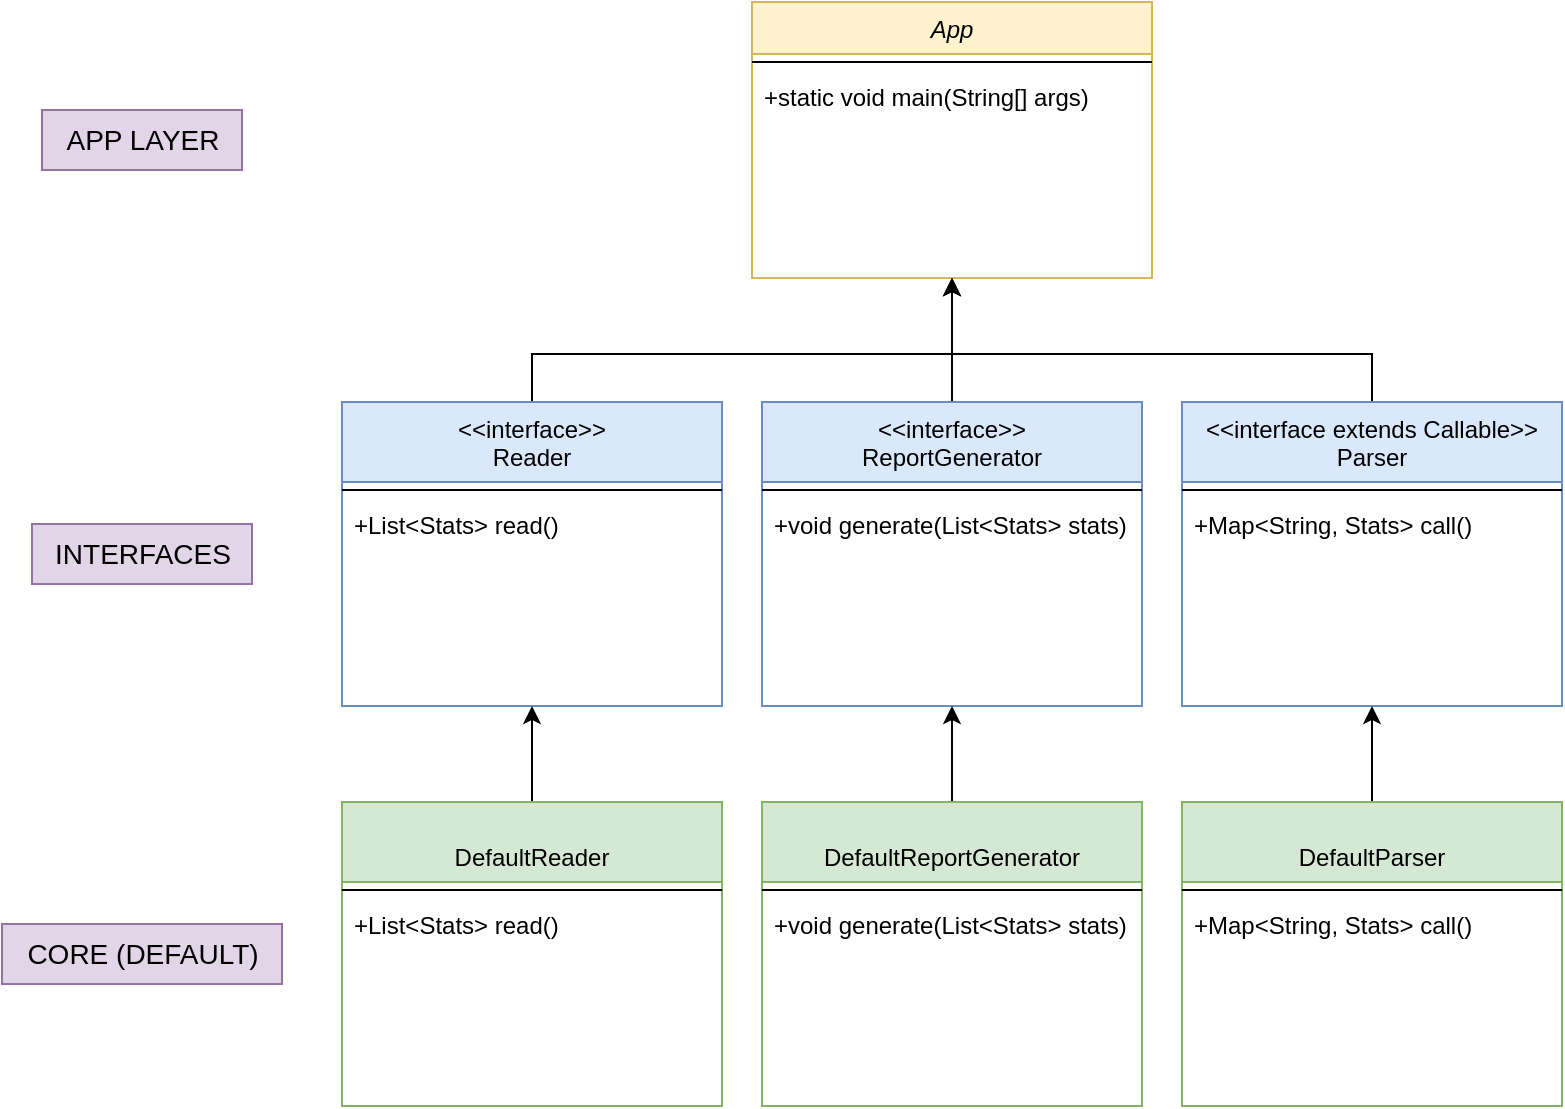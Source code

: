 <mxfile version="27.1.1">
  <diagram name="Page-1" id="AyXyQUOKTFA3NamwwkQ3">
    <mxGraphModel dx="1234" dy="798" grid="1" gridSize="10" guides="1" tooltips="1" connect="1" arrows="1" fold="1" page="1" pageScale="1" pageWidth="850" pageHeight="1100" math="0" shadow="0">
      <root>
        <mxCell id="0" />
        <mxCell id="1" parent="0" />
        <mxCell id="KOoTxwAZwtNoElI7dk97-22" value="App" style="swimlane;fontStyle=2;align=center;verticalAlign=top;childLayout=stackLayout;horizontal=1;startSize=26;horizontalStack=0;resizeParent=1;resizeLast=0;collapsible=1;marginBottom=0;rounded=0;shadow=0;strokeWidth=1;fillColor=#fff2cc;strokeColor=#d6b656;" vertex="1" parent="1">
          <mxGeometry x="395" y="130" width="200" height="138" as="geometry">
            <mxRectangle x="230" y="140" width="160" height="26" as="alternateBounds" />
          </mxGeometry>
        </mxCell>
        <mxCell id="KOoTxwAZwtNoElI7dk97-23" value="" style="line;html=1;strokeWidth=1;align=left;verticalAlign=middle;spacingTop=-1;spacingLeft=3;spacingRight=3;rotatable=0;labelPosition=right;points=[];portConstraint=eastwest;" vertex="1" parent="KOoTxwAZwtNoElI7dk97-22">
          <mxGeometry y="26" width="200" height="8" as="geometry" />
        </mxCell>
        <mxCell id="KOoTxwAZwtNoElI7dk97-24" value="+static void main(String[] args)" style="text;align=left;verticalAlign=top;spacingLeft=4;spacingRight=4;overflow=hidden;rotatable=0;points=[[0,0.5],[1,0.5]];portConstraint=eastwest;" vertex="1" parent="KOoTxwAZwtNoElI7dk97-22">
          <mxGeometry y="34" width="200" height="26" as="geometry" />
        </mxCell>
        <mxCell id="KOoTxwAZwtNoElI7dk97-57" style="edgeStyle=orthogonalEdgeStyle;rounded=0;orthogonalLoop=1;jettySize=auto;html=1;entryX=0.5;entryY=1;entryDx=0;entryDy=0;" edge="1" parent="1" source="KOoTxwAZwtNoElI7dk97-25" target="KOoTxwAZwtNoElI7dk97-22">
          <mxGeometry relative="1" as="geometry">
            <mxPoint x="360" y="280" as="targetPoint" />
            <Array as="points">
              <mxPoint x="285" y="306" />
              <mxPoint x="495" y="306" />
            </Array>
          </mxGeometry>
        </mxCell>
        <mxCell id="KOoTxwAZwtNoElI7dk97-25" value="&lt;&lt;interface&gt;&gt;&#xa;Reader" style="swimlane;fontStyle=0;align=center;verticalAlign=top;childLayout=stackLayout;horizontal=1;startSize=40;horizontalStack=0;resizeParent=1;resizeLast=0;collapsible=1;marginBottom=0;rounded=0;shadow=0;strokeWidth=1;fillColor=#dae8fc;strokeColor=#6c8ebf;" vertex="1" parent="1">
          <mxGeometry x="190" y="330" width="190" height="152" as="geometry">
            <mxRectangle x="130" y="380" width="160" height="26" as="alternateBounds" />
          </mxGeometry>
        </mxCell>
        <mxCell id="KOoTxwAZwtNoElI7dk97-26" value="" style="line;html=1;strokeWidth=1;align=left;verticalAlign=middle;spacingTop=-1;spacingLeft=3;spacingRight=3;rotatable=0;labelPosition=right;points=[];portConstraint=eastwest;" vertex="1" parent="KOoTxwAZwtNoElI7dk97-25">
          <mxGeometry y="40" width="190" height="8" as="geometry" />
        </mxCell>
        <mxCell id="KOoTxwAZwtNoElI7dk97-27" value="+List&lt;Stats&gt; read()" style="text;align=left;verticalAlign=top;spacingLeft=4;spacingRight=4;overflow=hidden;rotatable=0;points=[[0,0.5],[1,0.5]];portConstraint=eastwest;" vertex="1" parent="KOoTxwAZwtNoElI7dk97-25">
          <mxGeometry y="48" width="190" height="26" as="geometry" />
        </mxCell>
        <mxCell id="KOoTxwAZwtNoElI7dk97-52" style="edgeStyle=orthogonalEdgeStyle;rounded=0;orthogonalLoop=1;jettySize=auto;html=1;entryX=0.5;entryY=1;entryDx=0;entryDy=0;" edge="1" parent="1" source="KOoTxwAZwtNoElI7dk97-28" target="KOoTxwAZwtNoElI7dk97-22">
          <mxGeometry relative="1" as="geometry" />
        </mxCell>
        <mxCell id="KOoTxwAZwtNoElI7dk97-28" value="&lt;&lt;interface&gt;&gt;&#xa;ReportGenerator" style="swimlane;fontStyle=0;align=center;verticalAlign=top;childLayout=stackLayout;horizontal=1;startSize=40;horizontalStack=0;resizeParent=1;resizeLast=0;collapsible=1;marginBottom=0;rounded=0;shadow=0;strokeWidth=1;fillColor=#dae8fc;strokeColor=#6c8ebf;" vertex="1" parent="1">
          <mxGeometry x="400" y="330" width="190" height="152" as="geometry">
            <mxRectangle x="130" y="380" width="160" height="26" as="alternateBounds" />
          </mxGeometry>
        </mxCell>
        <mxCell id="KOoTxwAZwtNoElI7dk97-29" value="" style="line;html=1;strokeWidth=1;align=left;verticalAlign=middle;spacingTop=-1;spacingLeft=3;spacingRight=3;rotatable=0;labelPosition=right;points=[];portConstraint=eastwest;" vertex="1" parent="KOoTxwAZwtNoElI7dk97-28">
          <mxGeometry y="40" width="190" height="8" as="geometry" />
        </mxCell>
        <mxCell id="KOoTxwAZwtNoElI7dk97-30" value="+void generate(List&lt;Stats&gt; stats)" style="text;align=left;verticalAlign=top;spacingLeft=4;spacingRight=4;overflow=hidden;rotatable=0;points=[[0,0.5],[1,0.5]];portConstraint=eastwest;" vertex="1" parent="KOoTxwAZwtNoElI7dk97-28">
          <mxGeometry y="48" width="190" height="26" as="geometry" />
        </mxCell>
        <mxCell id="KOoTxwAZwtNoElI7dk97-58" style="edgeStyle=orthogonalEdgeStyle;rounded=0;orthogonalLoop=1;jettySize=auto;html=1;entryX=0.5;entryY=1;entryDx=0;entryDy=0;" edge="1" parent="1" source="KOoTxwAZwtNoElI7dk97-31" target="KOoTxwAZwtNoElI7dk97-22">
          <mxGeometry relative="1" as="geometry">
            <Array as="points">
              <mxPoint x="705" y="306" />
              <mxPoint x="495" y="306" />
            </Array>
          </mxGeometry>
        </mxCell>
        <mxCell id="KOoTxwAZwtNoElI7dk97-31" value="&lt;&lt;interface extends Callable&gt;&gt;&#xa;Parser" style="swimlane;fontStyle=0;align=center;verticalAlign=top;childLayout=stackLayout;horizontal=1;startSize=40;horizontalStack=0;resizeParent=1;resizeLast=0;collapsible=1;marginBottom=0;rounded=0;shadow=0;strokeWidth=1;fillColor=#dae8fc;strokeColor=#6c8ebf;" vertex="1" parent="1">
          <mxGeometry x="610" y="330" width="190" height="152" as="geometry">
            <mxRectangle x="130" y="380" width="160" height="26" as="alternateBounds" />
          </mxGeometry>
        </mxCell>
        <mxCell id="KOoTxwAZwtNoElI7dk97-32" value="" style="line;html=1;strokeWidth=1;align=left;verticalAlign=middle;spacingTop=-1;spacingLeft=3;spacingRight=3;rotatable=0;labelPosition=right;points=[];portConstraint=eastwest;" vertex="1" parent="KOoTxwAZwtNoElI7dk97-31">
          <mxGeometry y="40" width="190" height="8" as="geometry" />
        </mxCell>
        <mxCell id="KOoTxwAZwtNoElI7dk97-33" value="+Map&lt;String, Stats&gt; call()" style="text;align=left;verticalAlign=top;spacingLeft=4;spacingRight=4;overflow=hidden;rotatable=0;points=[[0,0.5],[1,0.5]];portConstraint=eastwest;" vertex="1" parent="KOoTxwAZwtNoElI7dk97-31">
          <mxGeometry y="48" width="190" height="26" as="geometry" />
        </mxCell>
        <mxCell id="KOoTxwAZwtNoElI7dk97-50" style="edgeStyle=orthogonalEdgeStyle;rounded=0;orthogonalLoop=1;jettySize=auto;html=1;entryX=0.5;entryY=1;entryDx=0;entryDy=0;" edge="1" parent="1" source="KOoTxwAZwtNoElI7dk97-34" target="KOoTxwAZwtNoElI7dk97-28">
          <mxGeometry relative="1" as="geometry" />
        </mxCell>
        <mxCell id="KOoTxwAZwtNoElI7dk97-34" value="&#xa;DefaultReportGenerator" style="swimlane;fontStyle=0;align=center;verticalAlign=top;childLayout=stackLayout;horizontal=1;startSize=40;horizontalStack=0;resizeParent=1;resizeLast=0;collapsible=1;marginBottom=0;rounded=0;shadow=0;strokeWidth=1;fillColor=#d5e8d4;strokeColor=#82b366;" vertex="1" parent="1">
          <mxGeometry x="400" y="530" width="190" height="152" as="geometry">
            <mxRectangle x="130" y="380" width="160" height="26" as="alternateBounds" />
          </mxGeometry>
        </mxCell>
        <mxCell id="KOoTxwAZwtNoElI7dk97-35" value="" style="line;html=1;strokeWidth=1;align=left;verticalAlign=middle;spacingTop=-1;spacingLeft=3;spacingRight=3;rotatable=0;labelPosition=right;points=[];portConstraint=eastwest;" vertex="1" parent="KOoTxwAZwtNoElI7dk97-34">
          <mxGeometry y="40" width="190" height="8" as="geometry" />
        </mxCell>
        <mxCell id="KOoTxwAZwtNoElI7dk97-36" value="+void generate(List&lt;Stats&gt; stats)" style="text;align=left;verticalAlign=top;spacingLeft=4;spacingRight=4;overflow=hidden;rotatable=0;points=[[0,0.5],[1,0.5]];portConstraint=eastwest;" vertex="1" parent="KOoTxwAZwtNoElI7dk97-34">
          <mxGeometry y="48" width="190" height="26" as="geometry" />
        </mxCell>
        <mxCell id="KOoTxwAZwtNoElI7dk97-51" style="edgeStyle=orthogonalEdgeStyle;rounded=0;orthogonalLoop=1;jettySize=auto;html=1;entryX=0.5;entryY=1;entryDx=0;entryDy=0;" edge="1" parent="1" source="KOoTxwAZwtNoElI7dk97-37" target="KOoTxwAZwtNoElI7dk97-31">
          <mxGeometry relative="1" as="geometry" />
        </mxCell>
        <mxCell id="KOoTxwAZwtNoElI7dk97-37" value="&#xa;DefaultParser" style="swimlane;fontStyle=0;align=center;verticalAlign=top;childLayout=stackLayout;horizontal=1;startSize=40;horizontalStack=0;resizeParent=1;resizeLast=0;collapsible=1;marginBottom=0;rounded=0;shadow=0;strokeWidth=1;fillColor=#d5e8d4;strokeColor=#82b366;" vertex="1" parent="1">
          <mxGeometry x="610" y="530" width="190" height="152" as="geometry">
            <mxRectangle x="130" y="380" width="160" height="26" as="alternateBounds" />
          </mxGeometry>
        </mxCell>
        <mxCell id="KOoTxwAZwtNoElI7dk97-38" value="" style="line;html=1;strokeWidth=1;align=left;verticalAlign=middle;spacingTop=-1;spacingLeft=3;spacingRight=3;rotatable=0;labelPosition=right;points=[];portConstraint=eastwest;" vertex="1" parent="KOoTxwAZwtNoElI7dk97-37">
          <mxGeometry y="40" width="190" height="8" as="geometry" />
        </mxCell>
        <mxCell id="KOoTxwAZwtNoElI7dk97-39" value="+Map&lt;String, Stats&gt; call()" style="text;align=left;verticalAlign=top;spacingLeft=4;spacingRight=4;overflow=hidden;rotatable=0;points=[[0,0.5],[1,0.5]];portConstraint=eastwest;" vertex="1" parent="KOoTxwAZwtNoElI7dk97-37">
          <mxGeometry y="48" width="190" height="26" as="geometry" />
        </mxCell>
        <mxCell id="KOoTxwAZwtNoElI7dk97-49" style="edgeStyle=orthogonalEdgeStyle;rounded=0;orthogonalLoop=1;jettySize=auto;html=1;entryX=0.5;entryY=1;entryDx=0;entryDy=0;" edge="1" parent="1" source="KOoTxwAZwtNoElI7dk97-40" target="KOoTxwAZwtNoElI7dk97-25">
          <mxGeometry relative="1" as="geometry" />
        </mxCell>
        <mxCell id="KOoTxwAZwtNoElI7dk97-40" value="&#xa;DefaultReader" style="swimlane;fontStyle=0;align=center;verticalAlign=top;childLayout=stackLayout;horizontal=1;startSize=40;horizontalStack=0;resizeParent=1;resizeLast=0;collapsible=1;marginBottom=0;rounded=0;shadow=0;strokeWidth=1;fillColor=#d5e8d4;strokeColor=#82b366;" vertex="1" parent="1">
          <mxGeometry x="190" y="530" width="190" height="152" as="geometry">
            <mxRectangle x="130" y="380" width="160" height="26" as="alternateBounds" />
          </mxGeometry>
        </mxCell>
        <mxCell id="KOoTxwAZwtNoElI7dk97-41" value="" style="line;html=1;strokeWidth=1;align=left;verticalAlign=middle;spacingTop=-1;spacingLeft=3;spacingRight=3;rotatable=0;labelPosition=right;points=[];portConstraint=eastwest;" vertex="1" parent="KOoTxwAZwtNoElI7dk97-40">
          <mxGeometry y="40" width="190" height="8" as="geometry" />
        </mxCell>
        <mxCell id="KOoTxwAZwtNoElI7dk97-42" value="+List&lt;Stats&gt; read()" style="text;align=left;verticalAlign=top;spacingLeft=4;spacingRight=4;overflow=hidden;rotatable=0;points=[[0,0.5],[1,0.5]];portConstraint=eastwest;" vertex="1" parent="KOoTxwAZwtNoElI7dk97-40">
          <mxGeometry y="48" width="190" height="26" as="geometry" />
        </mxCell>
        <mxCell id="KOoTxwAZwtNoElI7dk97-53" value="APP LAYER" style="text;html=1;align=center;verticalAlign=middle;resizable=0;points=[];autosize=1;strokeColor=#9673a6;fillColor=#e1d5e7;glass=0;fontSize=14;" vertex="1" parent="1">
          <mxGeometry x="40" y="184" width="100" height="30" as="geometry" />
        </mxCell>
        <mxCell id="KOoTxwAZwtNoElI7dk97-55" value="CORE (DEFAULT)" style="text;html=1;align=center;verticalAlign=middle;resizable=0;points=[];autosize=1;strokeColor=#9673a6;fillColor=#e1d5e7;glass=0;fontSize=14;" vertex="1" parent="1">
          <mxGeometry x="20" y="591" width="140" height="30" as="geometry" />
        </mxCell>
        <mxCell id="KOoTxwAZwtNoElI7dk97-56" value="INTERFACES" style="text;html=1;align=center;verticalAlign=middle;resizable=0;points=[];autosize=1;strokeColor=#9673a6;fillColor=#e1d5e7;glass=0;fontSize=14;" vertex="1" parent="1">
          <mxGeometry x="35" y="391" width="110" height="30" as="geometry" />
        </mxCell>
      </root>
    </mxGraphModel>
  </diagram>
</mxfile>
